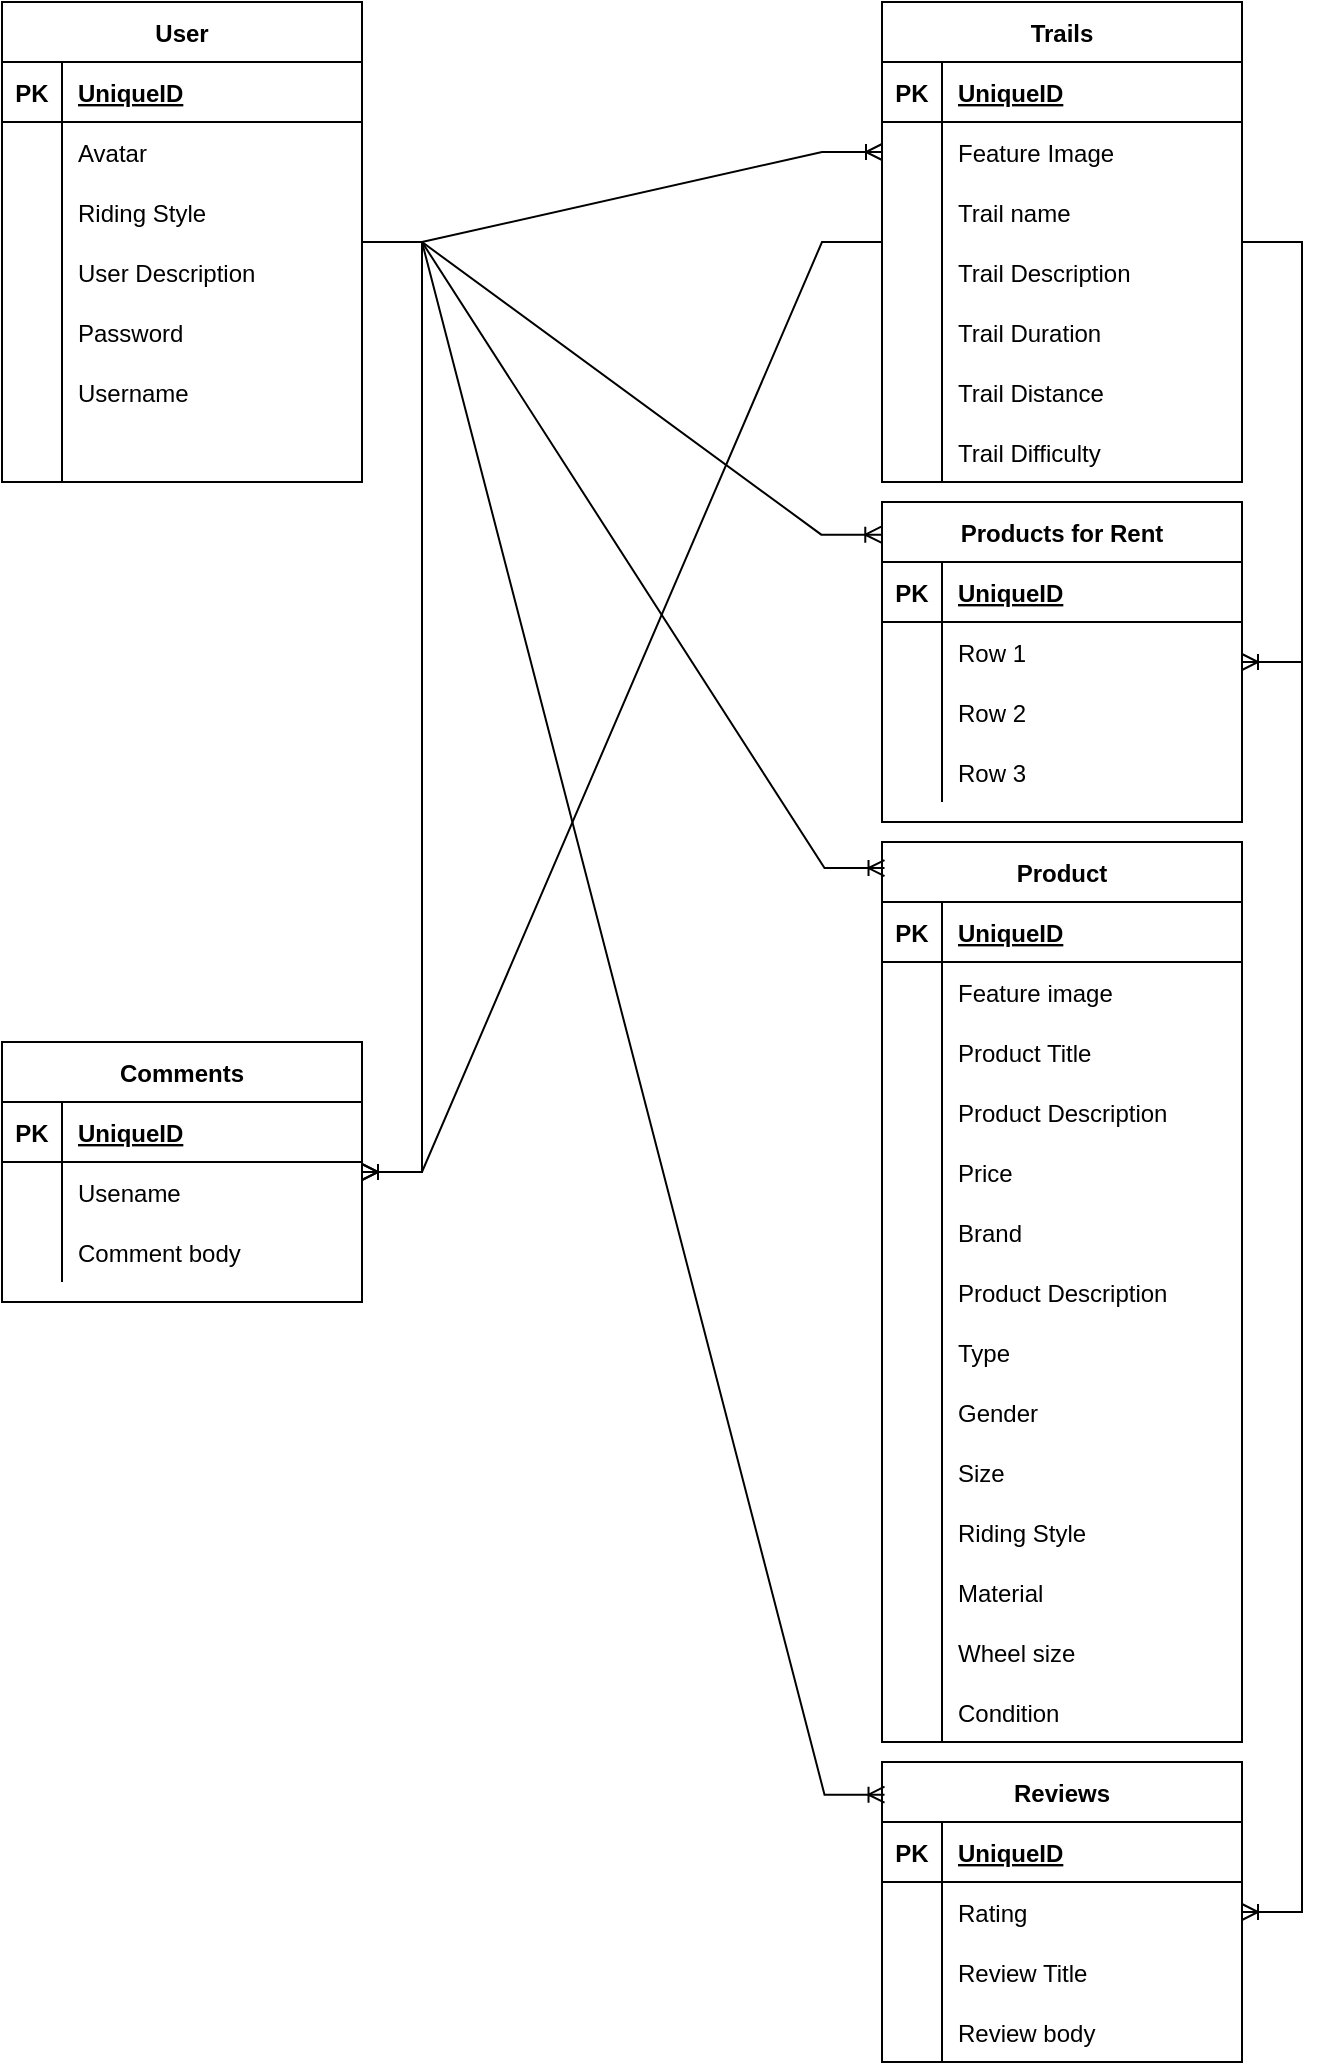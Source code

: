 <mxfile version="16.5.4" type="device"><diagram id="R2lEEEUBdFMjLlhIrx00" name="Page-1"><mxGraphModel dx="1577" dy="1077" grid="1" gridSize="10" guides="1" tooltips="1" connect="1" arrows="1" fold="1" page="1" pageScale="1" pageWidth="827" pageHeight="1169" math="0" shadow="0" extFonts="Permanent Marker^https://fonts.googleapis.com/css?family=Permanent+Marker"><root><mxCell id="0"/><mxCell id="1" parent="0"/><mxCell id="Z-iIayGd_TGUpHLgHh7J-2" value="User" style="shape=table;startSize=30;container=1;collapsible=1;childLayout=tableLayout;fixedRows=1;rowLines=0;fontStyle=1;align=center;resizeLast=1;" vertex="1" parent="1"><mxGeometry x="80" y="80" width="180" height="240" as="geometry"><mxRectangle x="90" y="190" width="60" height="30" as="alternateBounds"/></mxGeometry></mxCell><mxCell id="Z-iIayGd_TGUpHLgHh7J-3" value="" style="shape=tableRow;horizontal=0;startSize=0;swimlaneHead=0;swimlaneBody=0;fillColor=none;collapsible=0;dropTarget=0;points=[[0,0.5],[1,0.5]];portConstraint=eastwest;top=0;left=0;right=0;bottom=1;" vertex="1" parent="Z-iIayGd_TGUpHLgHh7J-2"><mxGeometry y="30" width="180" height="30" as="geometry"/></mxCell><mxCell id="Z-iIayGd_TGUpHLgHh7J-4" value="PK" style="shape=partialRectangle;connectable=0;fillColor=none;top=0;left=0;bottom=0;right=0;fontStyle=1;overflow=hidden;" vertex="1" parent="Z-iIayGd_TGUpHLgHh7J-3"><mxGeometry width="30" height="30" as="geometry"><mxRectangle width="30" height="30" as="alternateBounds"/></mxGeometry></mxCell><mxCell id="Z-iIayGd_TGUpHLgHh7J-5" value="UniqueID" style="shape=partialRectangle;connectable=0;fillColor=none;top=0;left=0;bottom=0;right=0;align=left;spacingLeft=6;fontStyle=5;overflow=hidden;" vertex="1" parent="Z-iIayGd_TGUpHLgHh7J-3"><mxGeometry x="30" width="150" height="30" as="geometry"><mxRectangle width="150" height="30" as="alternateBounds"/></mxGeometry></mxCell><mxCell id="Z-iIayGd_TGUpHLgHh7J-6" value="" style="shape=tableRow;horizontal=0;startSize=0;swimlaneHead=0;swimlaneBody=0;fillColor=none;collapsible=0;dropTarget=0;points=[[0,0.5],[1,0.5]];portConstraint=eastwest;top=0;left=0;right=0;bottom=0;" vertex="1" parent="Z-iIayGd_TGUpHLgHh7J-2"><mxGeometry y="60" width="180" height="30" as="geometry"/></mxCell><mxCell id="Z-iIayGd_TGUpHLgHh7J-7" value="" style="shape=partialRectangle;connectable=0;fillColor=none;top=0;left=0;bottom=0;right=0;editable=1;overflow=hidden;" vertex="1" parent="Z-iIayGd_TGUpHLgHh7J-6"><mxGeometry width="30" height="30" as="geometry"><mxRectangle width="30" height="30" as="alternateBounds"/></mxGeometry></mxCell><mxCell id="Z-iIayGd_TGUpHLgHh7J-8" value="Avatar" style="shape=partialRectangle;connectable=0;fillColor=none;top=0;left=0;bottom=0;right=0;align=left;spacingLeft=6;overflow=hidden;" vertex="1" parent="Z-iIayGd_TGUpHLgHh7J-6"><mxGeometry x="30" width="150" height="30" as="geometry"><mxRectangle width="150" height="30" as="alternateBounds"/></mxGeometry></mxCell><mxCell id="Z-iIayGd_TGUpHLgHh7J-18" value="" style="shape=tableRow;horizontal=0;startSize=0;swimlaneHead=0;swimlaneBody=0;fillColor=none;collapsible=0;dropTarget=0;points=[[0,0.5],[1,0.5]];portConstraint=eastwest;top=0;left=0;right=0;bottom=0;" vertex="1" parent="Z-iIayGd_TGUpHLgHh7J-2"><mxGeometry y="90" width="180" height="30" as="geometry"/></mxCell><mxCell id="Z-iIayGd_TGUpHLgHh7J-19" value="" style="shape=partialRectangle;connectable=0;fillColor=none;top=0;left=0;bottom=0;right=0;editable=1;overflow=hidden;" vertex="1" parent="Z-iIayGd_TGUpHLgHh7J-18"><mxGeometry width="30" height="30" as="geometry"><mxRectangle width="30" height="30" as="alternateBounds"/></mxGeometry></mxCell><mxCell id="Z-iIayGd_TGUpHLgHh7J-20" value="Riding Style" style="shape=partialRectangle;connectable=0;fillColor=none;top=0;left=0;bottom=0;right=0;align=left;spacingLeft=6;overflow=hidden;" vertex="1" parent="Z-iIayGd_TGUpHLgHh7J-18"><mxGeometry x="30" width="150" height="30" as="geometry"><mxRectangle width="150" height="30" as="alternateBounds"/></mxGeometry></mxCell><mxCell id="Z-iIayGd_TGUpHLgHh7J-15" value="" style="shape=tableRow;horizontal=0;startSize=0;swimlaneHead=0;swimlaneBody=0;fillColor=none;collapsible=0;dropTarget=0;points=[[0,0.5],[1,0.5]];portConstraint=eastwest;top=0;left=0;right=0;bottom=0;" vertex="1" parent="Z-iIayGd_TGUpHLgHh7J-2"><mxGeometry y="120" width="180" height="30" as="geometry"/></mxCell><mxCell id="Z-iIayGd_TGUpHLgHh7J-16" value="" style="shape=partialRectangle;connectable=0;fillColor=none;top=0;left=0;bottom=0;right=0;editable=1;overflow=hidden;" vertex="1" parent="Z-iIayGd_TGUpHLgHh7J-15"><mxGeometry width="30" height="30" as="geometry"><mxRectangle width="30" height="30" as="alternateBounds"/></mxGeometry></mxCell><mxCell id="Z-iIayGd_TGUpHLgHh7J-17" value="User Description" style="shape=partialRectangle;connectable=0;fillColor=none;top=0;left=0;bottom=0;right=0;align=left;spacingLeft=6;overflow=hidden;" vertex="1" parent="Z-iIayGd_TGUpHLgHh7J-15"><mxGeometry x="30" width="150" height="30" as="geometry"><mxRectangle width="150" height="30" as="alternateBounds"/></mxGeometry></mxCell><mxCell id="Z-iIayGd_TGUpHLgHh7J-12" value="" style="shape=tableRow;horizontal=0;startSize=0;swimlaneHead=0;swimlaneBody=0;fillColor=none;collapsible=0;dropTarget=0;points=[[0,0.5],[1,0.5]];portConstraint=eastwest;top=0;left=0;right=0;bottom=0;" vertex="1" parent="Z-iIayGd_TGUpHLgHh7J-2"><mxGeometry y="150" width="180" height="30" as="geometry"/></mxCell><mxCell id="Z-iIayGd_TGUpHLgHh7J-13" value="" style="shape=partialRectangle;connectable=0;fillColor=none;top=0;left=0;bottom=0;right=0;editable=1;overflow=hidden;" vertex="1" parent="Z-iIayGd_TGUpHLgHh7J-12"><mxGeometry width="30" height="30" as="geometry"><mxRectangle width="30" height="30" as="alternateBounds"/></mxGeometry></mxCell><mxCell id="Z-iIayGd_TGUpHLgHh7J-14" value="Password" style="shape=partialRectangle;connectable=0;fillColor=none;top=0;left=0;bottom=0;right=0;align=left;spacingLeft=6;overflow=hidden;" vertex="1" parent="Z-iIayGd_TGUpHLgHh7J-12"><mxGeometry x="30" width="150" height="30" as="geometry"><mxRectangle width="150" height="30" as="alternateBounds"/></mxGeometry></mxCell><mxCell id="Z-iIayGd_TGUpHLgHh7J-9" value="" style="shape=tableRow;horizontal=0;startSize=0;swimlaneHead=0;swimlaneBody=0;fillColor=none;collapsible=0;dropTarget=0;points=[[0,0.5],[1,0.5]];portConstraint=eastwest;top=0;left=0;right=0;bottom=0;" vertex="1" parent="Z-iIayGd_TGUpHLgHh7J-2"><mxGeometry y="180" width="180" height="30" as="geometry"/></mxCell><mxCell id="Z-iIayGd_TGUpHLgHh7J-10" value="" style="shape=partialRectangle;connectable=0;fillColor=none;top=0;left=0;bottom=0;right=0;editable=1;overflow=hidden;" vertex="1" parent="Z-iIayGd_TGUpHLgHh7J-9"><mxGeometry width="30" height="30" as="geometry"><mxRectangle width="30" height="30" as="alternateBounds"/></mxGeometry></mxCell><mxCell id="Z-iIayGd_TGUpHLgHh7J-11" value="Username" style="shape=partialRectangle;connectable=0;fillColor=none;top=0;left=0;bottom=0;right=0;align=left;spacingLeft=6;overflow=hidden;" vertex="1" parent="Z-iIayGd_TGUpHLgHh7J-9"><mxGeometry x="30" width="150" height="30" as="geometry"><mxRectangle width="150" height="30" as="alternateBounds"/></mxGeometry></mxCell><mxCell id="Z-iIayGd_TGUpHLgHh7J-21" value="" style="shape=tableRow;horizontal=0;startSize=0;swimlaneHead=0;swimlaneBody=0;fillColor=none;collapsible=0;dropTarget=0;points=[[0,0.5],[1,0.5]];portConstraint=eastwest;top=0;left=0;right=0;bottom=0;" vertex="1" parent="Z-iIayGd_TGUpHLgHh7J-2"><mxGeometry y="210" width="180" height="30" as="geometry"/></mxCell><mxCell id="Z-iIayGd_TGUpHLgHh7J-22" value="" style="shape=partialRectangle;connectable=0;fillColor=none;top=0;left=0;bottom=0;right=0;editable=1;overflow=hidden;" vertex="1" parent="Z-iIayGd_TGUpHLgHh7J-21"><mxGeometry width="30" height="30" as="geometry"><mxRectangle width="30" height="30" as="alternateBounds"/></mxGeometry></mxCell><mxCell id="Z-iIayGd_TGUpHLgHh7J-23" value="" style="shape=partialRectangle;connectable=0;fillColor=none;top=0;left=0;bottom=0;right=0;align=left;spacingLeft=6;overflow=hidden;" vertex="1" parent="Z-iIayGd_TGUpHLgHh7J-21"><mxGeometry x="30" width="150" height="30" as="geometry"><mxRectangle width="150" height="30" as="alternateBounds"/></mxGeometry></mxCell><mxCell id="Z-iIayGd_TGUpHLgHh7J-71" value="Trails" style="shape=table;startSize=30;container=1;collapsible=1;childLayout=tableLayout;fixedRows=1;rowLines=0;fontStyle=1;align=center;resizeLast=1;" vertex="1" parent="1"><mxGeometry x="520" y="80" width="180" height="240" as="geometry"/></mxCell><mxCell id="Z-iIayGd_TGUpHLgHh7J-72" value="" style="shape=tableRow;horizontal=0;startSize=0;swimlaneHead=0;swimlaneBody=0;fillColor=none;collapsible=0;dropTarget=0;points=[[0,0.5],[1,0.5]];portConstraint=eastwest;top=0;left=0;right=0;bottom=1;" vertex="1" parent="Z-iIayGd_TGUpHLgHh7J-71"><mxGeometry y="30" width="180" height="30" as="geometry"/></mxCell><mxCell id="Z-iIayGd_TGUpHLgHh7J-73" value="PK" style="shape=partialRectangle;connectable=0;fillColor=none;top=0;left=0;bottom=0;right=0;fontStyle=1;overflow=hidden;" vertex="1" parent="Z-iIayGd_TGUpHLgHh7J-72"><mxGeometry width="30" height="30" as="geometry"><mxRectangle width="30" height="30" as="alternateBounds"/></mxGeometry></mxCell><mxCell id="Z-iIayGd_TGUpHLgHh7J-74" value="UniqueID" style="shape=partialRectangle;connectable=0;fillColor=none;top=0;left=0;bottom=0;right=0;align=left;spacingLeft=6;fontStyle=5;overflow=hidden;" vertex="1" parent="Z-iIayGd_TGUpHLgHh7J-72"><mxGeometry x="30" width="150" height="30" as="geometry"><mxRectangle width="150" height="30" as="alternateBounds"/></mxGeometry></mxCell><mxCell id="Z-iIayGd_TGUpHLgHh7J-75" value="" style="shape=tableRow;horizontal=0;startSize=0;swimlaneHead=0;swimlaneBody=0;fillColor=none;collapsible=0;dropTarget=0;points=[[0,0.5],[1,0.5]];portConstraint=eastwest;top=0;left=0;right=0;bottom=0;" vertex="1" parent="Z-iIayGd_TGUpHLgHh7J-71"><mxGeometry y="60" width="180" height="30" as="geometry"/></mxCell><mxCell id="Z-iIayGd_TGUpHLgHh7J-76" value="" style="shape=partialRectangle;connectable=0;fillColor=none;top=0;left=0;bottom=0;right=0;editable=1;overflow=hidden;" vertex="1" parent="Z-iIayGd_TGUpHLgHh7J-75"><mxGeometry width="30" height="30" as="geometry"><mxRectangle width="30" height="30" as="alternateBounds"/></mxGeometry></mxCell><mxCell id="Z-iIayGd_TGUpHLgHh7J-77" value="Feature Image" style="shape=partialRectangle;connectable=0;fillColor=none;top=0;left=0;bottom=0;right=0;align=left;spacingLeft=6;overflow=hidden;" vertex="1" parent="Z-iIayGd_TGUpHLgHh7J-75"><mxGeometry x="30" width="150" height="30" as="geometry"><mxRectangle width="150" height="30" as="alternateBounds"/></mxGeometry></mxCell><mxCell id="Z-iIayGd_TGUpHLgHh7J-78" value="" style="shape=tableRow;horizontal=0;startSize=0;swimlaneHead=0;swimlaneBody=0;fillColor=none;collapsible=0;dropTarget=0;points=[[0,0.5],[1,0.5]];portConstraint=eastwest;top=0;left=0;right=0;bottom=0;" vertex="1" parent="Z-iIayGd_TGUpHLgHh7J-71"><mxGeometry y="90" width="180" height="30" as="geometry"/></mxCell><mxCell id="Z-iIayGd_TGUpHLgHh7J-79" value="" style="shape=partialRectangle;connectable=0;fillColor=none;top=0;left=0;bottom=0;right=0;editable=1;overflow=hidden;" vertex="1" parent="Z-iIayGd_TGUpHLgHh7J-78"><mxGeometry width="30" height="30" as="geometry"><mxRectangle width="30" height="30" as="alternateBounds"/></mxGeometry></mxCell><mxCell id="Z-iIayGd_TGUpHLgHh7J-80" value="Trail name" style="shape=partialRectangle;connectable=0;fillColor=none;top=0;left=0;bottom=0;right=0;align=left;spacingLeft=6;overflow=hidden;" vertex="1" parent="Z-iIayGd_TGUpHLgHh7J-78"><mxGeometry x="30" width="150" height="30" as="geometry"><mxRectangle width="150" height="30" as="alternateBounds"/></mxGeometry></mxCell><mxCell id="Z-iIayGd_TGUpHLgHh7J-81" value="" style="shape=tableRow;horizontal=0;startSize=0;swimlaneHead=0;swimlaneBody=0;fillColor=none;collapsible=0;dropTarget=0;points=[[0,0.5],[1,0.5]];portConstraint=eastwest;top=0;left=0;right=0;bottom=0;" vertex="1" parent="Z-iIayGd_TGUpHLgHh7J-71"><mxGeometry y="120" width="180" height="30" as="geometry"/></mxCell><mxCell id="Z-iIayGd_TGUpHLgHh7J-82" value="" style="shape=partialRectangle;connectable=0;fillColor=none;top=0;left=0;bottom=0;right=0;editable=1;overflow=hidden;" vertex="1" parent="Z-iIayGd_TGUpHLgHh7J-81"><mxGeometry width="30" height="30" as="geometry"><mxRectangle width="30" height="30" as="alternateBounds"/></mxGeometry></mxCell><mxCell id="Z-iIayGd_TGUpHLgHh7J-83" value="Trail Description" style="shape=partialRectangle;connectable=0;fillColor=none;top=0;left=0;bottom=0;right=0;align=left;spacingLeft=6;overflow=hidden;" vertex="1" parent="Z-iIayGd_TGUpHLgHh7J-81"><mxGeometry x="30" width="150" height="30" as="geometry"><mxRectangle width="150" height="30" as="alternateBounds"/></mxGeometry></mxCell><mxCell id="Z-iIayGd_TGUpHLgHh7J-93" value="" style="shape=tableRow;horizontal=0;startSize=0;swimlaneHead=0;swimlaneBody=0;fillColor=none;collapsible=0;dropTarget=0;points=[[0,0.5],[1,0.5]];portConstraint=eastwest;top=0;left=0;right=0;bottom=0;" vertex="1" parent="Z-iIayGd_TGUpHLgHh7J-71"><mxGeometry y="150" width="180" height="30" as="geometry"/></mxCell><mxCell id="Z-iIayGd_TGUpHLgHh7J-94" value="" style="shape=partialRectangle;connectable=0;fillColor=none;top=0;left=0;bottom=0;right=0;editable=1;overflow=hidden;" vertex="1" parent="Z-iIayGd_TGUpHLgHh7J-93"><mxGeometry width="30" height="30" as="geometry"><mxRectangle width="30" height="30" as="alternateBounds"/></mxGeometry></mxCell><mxCell id="Z-iIayGd_TGUpHLgHh7J-95" value="Trail Duration" style="shape=partialRectangle;connectable=0;fillColor=none;top=0;left=0;bottom=0;right=0;align=left;spacingLeft=6;overflow=hidden;" vertex="1" parent="Z-iIayGd_TGUpHLgHh7J-93"><mxGeometry x="30" width="150" height="30" as="geometry"><mxRectangle width="150" height="30" as="alternateBounds"/></mxGeometry></mxCell><mxCell id="Z-iIayGd_TGUpHLgHh7J-96" value="" style="shape=tableRow;horizontal=0;startSize=0;swimlaneHead=0;swimlaneBody=0;fillColor=none;collapsible=0;dropTarget=0;points=[[0,0.5],[1,0.5]];portConstraint=eastwest;top=0;left=0;right=0;bottom=0;" vertex="1" parent="Z-iIayGd_TGUpHLgHh7J-71"><mxGeometry y="180" width="180" height="30" as="geometry"/></mxCell><mxCell id="Z-iIayGd_TGUpHLgHh7J-97" value="" style="shape=partialRectangle;connectable=0;fillColor=none;top=0;left=0;bottom=0;right=0;editable=1;overflow=hidden;" vertex="1" parent="Z-iIayGd_TGUpHLgHh7J-96"><mxGeometry width="30" height="30" as="geometry"><mxRectangle width="30" height="30" as="alternateBounds"/></mxGeometry></mxCell><mxCell id="Z-iIayGd_TGUpHLgHh7J-98" value="Trail Distance" style="shape=partialRectangle;connectable=0;fillColor=none;top=0;left=0;bottom=0;right=0;align=left;spacingLeft=6;overflow=hidden;" vertex="1" parent="Z-iIayGd_TGUpHLgHh7J-96"><mxGeometry x="30" width="150" height="30" as="geometry"><mxRectangle width="150" height="30" as="alternateBounds"/></mxGeometry></mxCell><mxCell id="Z-iIayGd_TGUpHLgHh7J-99" value="" style="shape=tableRow;horizontal=0;startSize=0;swimlaneHead=0;swimlaneBody=0;fillColor=none;collapsible=0;dropTarget=0;points=[[0,0.5],[1,0.5]];portConstraint=eastwest;top=0;left=0;right=0;bottom=0;" vertex="1" parent="Z-iIayGd_TGUpHLgHh7J-71"><mxGeometry y="210" width="180" height="30" as="geometry"/></mxCell><mxCell id="Z-iIayGd_TGUpHLgHh7J-100" value="" style="shape=partialRectangle;connectable=0;fillColor=none;top=0;left=0;bottom=0;right=0;editable=1;overflow=hidden;" vertex="1" parent="Z-iIayGd_TGUpHLgHh7J-99"><mxGeometry width="30" height="30" as="geometry"><mxRectangle width="30" height="30" as="alternateBounds"/></mxGeometry></mxCell><mxCell id="Z-iIayGd_TGUpHLgHh7J-101" value="Trail Difficulty" style="shape=partialRectangle;connectable=0;fillColor=none;top=0;left=0;bottom=0;right=0;align=left;spacingLeft=6;overflow=hidden;" vertex="1" parent="Z-iIayGd_TGUpHLgHh7J-99"><mxGeometry x="30" width="150" height="30" as="geometry"><mxRectangle width="150" height="30" as="alternateBounds"/></mxGeometry></mxCell><mxCell id="Z-iIayGd_TGUpHLgHh7J-27" value="Product" style="shape=table;startSize=30;container=1;collapsible=1;childLayout=tableLayout;fixedRows=1;rowLines=0;fontStyle=1;align=center;resizeLast=1;" vertex="1" parent="1"><mxGeometry x="520" y="500" width="180" height="450" as="geometry"/></mxCell><mxCell id="Z-iIayGd_TGUpHLgHh7J-28" value="" style="shape=tableRow;horizontal=0;startSize=0;swimlaneHead=0;swimlaneBody=0;fillColor=none;collapsible=0;dropTarget=0;points=[[0,0.5],[1,0.5]];portConstraint=eastwest;top=0;left=0;right=0;bottom=1;" vertex="1" parent="Z-iIayGd_TGUpHLgHh7J-27"><mxGeometry y="30" width="180" height="30" as="geometry"/></mxCell><mxCell id="Z-iIayGd_TGUpHLgHh7J-29" value="PK" style="shape=partialRectangle;connectable=0;fillColor=none;top=0;left=0;bottom=0;right=0;fontStyle=1;overflow=hidden;" vertex="1" parent="Z-iIayGd_TGUpHLgHh7J-28"><mxGeometry width="30" height="30" as="geometry"><mxRectangle width="30" height="30" as="alternateBounds"/></mxGeometry></mxCell><mxCell id="Z-iIayGd_TGUpHLgHh7J-30" value="UniqueID" style="shape=partialRectangle;connectable=0;fillColor=none;top=0;left=0;bottom=0;right=0;align=left;spacingLeft=6;fontStyle=5;overflow=hidden;" vertex="1" parent="Z-iIayGd_TGUpHLgHh7J-28"><mxGeometry x="30" width="150" height="30" as="geometry"><mxRectangle width="150" height="30" as="alternateBounds"/></mxGeometry></mxCell><mxCell id="Z-iIayGd_TGUpHLgHh7J-31" value="" style="shape=tableRow;horizontal=0;startSize=0;swimlaneHead=0;swimlaneBody=0;fillColor=none;collapsible=0;dropTarget=0;points=[[0,0.5],[1,0.5]];portConstraint=eastwest;top=0;left=0;right=0;bottom=0;" vertex="1" parent="Z-iIayGd_TGUpHLgHh7J-27"><mxGeometry y="60" width="180" height="30" as="geometry"/></mxCell><mxCell id="Z-iIayGd_TGUpHLgHh7J-32" value="" style="shape=partialRectangle;connectable=0;fillColor=none;top=0;left=0;bottom=0;right=0;editable=1;overflow=hidden;" vertex="1" parent="Z-iIayGd_TGUpHLgHh7J-31"><mxGeometry width="30" height="30" as="geometry"><mxRectangle width="30" height="30" as="alternateBounds"/></mxGeometry></mxCell><mxCell id="Z-iIayGd_TGUpHLgHh7J-33" value="Feature image" style="shape=partialRectangle;connectable=0;fillColor=none;top=0;left=0;bottom=0;right=0;align=left;spacingLeft=6;overflow=hidden;" vertex="1" parent="Z-iIayGd_TGUpHLgHh7J-31"><mxGeometry x="30" width="150" height="30" as="geometry"><mxRectangle width="150" height="30" as="alternateBounds"/></mxGeometry></mxCell><mxCell id="Z-iIayGd_TGUpHLgHh7J-34" value="" style="shape=tableRow;horizontal=0;startSize=0;swimlaneHead=0;swimlaneBody=0;fillColor=none;collapsible=0;dropTarget=0;points=[[0,0.5],[1,0.5]];portConstraint=eastwest;top=0;left=0;right=0;bottom=0;" vertex="1" parent="Z-iIayGd_TGUpHLgHh7J-27"><mxGeometry y="90" width="180" height="30" as="geometry"/></mxCell><mxCell id="Z-iIayGd_TGUpHLgHh7J-35" value="" style="shape=partialRectangle;connectable=0;fillColor=none;top=0;left=0;bottom=0;right=0;editable=1;overflow=hidden;" vertex="1" parent="Z-iIayGd_TGUpHLgHh7J-34"><mxGeometry width="30" height="30" as="geometry"><mxRectangle width="30" height="30" as="alternateBounds"/></mxGeometry></mxCell><mxCell id="Z-iIayGd_TGUpHLgHh7J-36" value="Product Title" style="shape=partialRectangle;connectable=0;fillColor=none;top=0;left=0;bottom=0;right=0;align=left;spacingLeft=6;overflow=hidden;" vertex="1" parent="Z-iIayGd_TGUpHLgHh7J-34"><mxGeometry x="30" width="150" height="30" as="geometry"><mxRectangle width="150" height="30" as="alternateBounds"/></mxGeometry></mxCell><mxCell id="Z-iIayGd_TGUpHLgHh7J-37" value="" style="shape=tableRow;horizontal=0;startSize=0;swimlaneHead=0;swimlaneBody=0;fillColor=none;collapsible=0;dropTarget=0;points=[[0,0.5],[1,0.5]];portConstraint=eastwest;top=0;left=0;right=0;bottom=0;" vertex="1" parent="Z-iIayGd_TGUpHLgHh7J-27"><mxGeometry y="120" width="180" height="30" as="geometry"/></mxCell><mxCell id="Z-iIayGd_TGUpHLgHh7J-38" value="" style="shape=partialRectangle;connectable=0;fillColor=none;top=0;left=0;bottom=0;right=0;editable=1;overflow=hidden;" vertex="1" parent="Z-iIayGd_TGUpHLgHh7J-37"><mxGeometry width="30" height="30" as="geometry"><mxRectangle width="30" height="30" as="alternateBounds"/></mxGeometry></mxCell><mxCell id="Z-iIayGd_TGUpHLgHh7J-39" value="Product Description" style="shape=partialRectangle;connectable=0;fillColor=none;top=0;left=0;bottom=0;right=0;align=left;spacingLeft=6;overflow=hidden;" vertex="1" parent="Z-iIayGd_TGUpHLgHh7J-37"><mxGeometry x="30" width="150" height="30" as="geometry"><mxRectangle width="150" height="30" as="alternateBounds"/></mxGeometry></mxCell><mxCell id="Z-iIayGd_TGUpHLgHh7J-44" value="" style="shape=tableRow;horizontal=0;startSize=0;swimlaneHead=0;swimlaneBody=0;fillColor=none;collapsible=0;dropTarget=0;points=[[0,0.5],[1,0.5]];portConstraint=eastwest;top=0;left=0;right=0;bottom=0;" vertex="1" parent="Z-iIayGd_TGUpHLgHh7J-27"><mxGeometry y="150" width="180" height="30" as="geometry"/></mxCell><mxCell id="Z-iIayGd_TGUpHLgHh7J-45" value="" style="shape=partialRectangle;connectable=0;fillColor=none;top=0;left=0;bottom=0;right=0;editable=1;overflow=hidden;" vertex="1" parent="Z-iIayGd_TGUpHLgHh7J-44"><mxGeometry width="30" height="30" as="geometry"><mxRectangle width="30" height="30" as="alternateBounds"/></mxGeometry></mxCell><mxCell id="Z-iIayGd_TGUpHLgHh7J-46" value="Price" style="shape=partialRectangle;connectable=0;fillColor=none;top=0;left=0;bottom=0;right=0;align=left;spacingLeft=6;overflow=hidden;" vertex="1" parent="Z-iIayGd_TGUpHLgHh7J-44"><mxGeometry x="30" width="150" height="30" as="geometry"><mxRectangle width="150" height="30" as="alternateBounds"/></mxGeometry></mxCell><mxCell id="Z-iIayGd_TGUpHLgHh7J-47" value="" style="shape=tableRow;horizontal=0;startSize=0;swimlaneHead=0;swimlaneBody=0;fillColor=none;collapsible=0;dropTarget=0;points=[[0,0.5],[1,0.5]];portConstraint=eastwest;top=0;left=0;right=0;bottom=0;" vertex="1" parent="Z-iIayGd_TGUpHLgHh7J-27"><mxGeometry y="180" width="180" height="30" as="geometry"/></mxCell><mxCell id="Z-iIayGd_TGUpHLgHh7J-48" value="" style="shape=partialRectangle;connectable=0;fillColor=none;top=0;left=0;bottom=0;right=0;editable=1;overflow=hidden;" vertex="1" parent="Z-iIayGd_TGUpHLgHh7J-47"><mxGeometry width="30" height="30" as="geometry"><mxRectangle width="30" height="30" as="alternateBounds"/></mxGeometry></mxCell><mxCell id="Z-iIayGd_TGUpHLgHh7J-49" value="Brand" style="shape=partialRectangle;connectable=0;fillColor=none;top=0;left=0;bottom=0;right=0;align=left;spacingLeft=6;overflow=hidden;" vertex="1" parent="Z-iIayGd_TGUpHLgHh7J-47"><mxGeometry x="30" width="150" height="30" as="geometry"><mxRectangle width="150" height="30" as="alternateBounds"/></mxGeometry></mxCell><mxCell id="Z-iIayGd_TGUpHLgHh7J-50" value="" style="shape=tableRow;horizontal=0;startSize=0;swimlaneHead=0;swimlaneBody=0;fillColor=none;collapsible=0;dropTarget=0;points=[[0,0.5],[1,0.5]];portConstraint=eastwest;top=0;left=0;right=0;bottom=0;" vertex="1" parent="Z-iIayGd_TGUpHLgHh7J-27"><mxGeometry y="210" width="180" height="30" as="geometry"/></mxCell><mxCell id="Z-iIayGd_TGUpHLgHh7J-51" value="" style="shape=partialRectangle;connectable=0;fillColor=none;top=0;left=0;bottom=0;right=0;editable=1;overflow=hidden;" vertex="1" parent="Z-iIayGd_TGUpHLgHh7J-50"><mxGeometry width="30" height="30" as="geometry"><mxRectangle width="30" height="30" as="alternateBounds"/></mxGeometry></mxCell><mxCell id="Z-iIayGd_TGUpHLgHh7J-52" value="Product Description" style="shape=partialRectangle;connectable=0;fillColor=none;top=0;left=0;bottom=0;right=0;align=left;spacingLeft=6;overflow=hidden;" vertex="1" parent="Z-iIayGd_TGUpHLgHh7J-50"><mxGeometry x="30" width="150" height="30" as="geometry"><mxRectangle width="150" height="30" as="alternateBounds"/></mxGeometry></mxCell><mxCell id="Z-iIayGd_TGUpHLgHh7J-53" value="" style="shape=tableRow;horizontal=0;startSize=0;swimlaneHead=0;swimlaneBody=0;fillColor=none;collapsible=0;dropTarget=0;points=[[0,0.5],[1,0.5]];portConstraint=eastwest;top=0;left=0;right=0;bottom=0;" vertex="1" parent="Z-iIayGd_TGUpHLgHh7J-27"><mxGeometry y="240" width="180" height="30" as="geometry"/></mxCell><mxCell id="Z-iIayGd_TGUpHLgHh7J-54" value="" style="shape=partialRectangle;connectable=0;fillColor=none;top=0;left=0;bottom=0;right=0;editable=1;overflow=hidden;" vertex="1" parent="Z-iIayGd_TGUpHLgHh7J-53"><mxGeometry width="30" height="30" as="geometry"><mxRectangle width="30" height="30" as="alternateBounds"/></mxGeometry></mxCell><mxCell id="Z-iIayGd_TGUpHLgHh7J-55" value="Type" style="shape=partialRectangle;connectable=0;fillColor=none;top=0;left=0;bottom=0;right=0;align=left;spacingLeft=6;overflow=hidden;" vertex="1" parent="Z-iIayGd_TGUpHLgHh7J-53"><mxGeometry x="30" width="150" height="30" as="geometry"><mxRectangle width="150" height="30" as="alternateBounds"/></mxGeometry></mxCell><mxCell id="Z-iIayGd_TGUpHLgHh7J-56" value="" style="shape=tableRow;horizontal=0;startSize=0;swimlaneHead=0;swimlaneBody=0;fillColor=none;collapsible=0;dropTarget=0;points=[[0,0.5],[1,0.5]];portConstraint=eastwest;top=0;left=0;right=0;bottom=0;" vertex="1" parent="Z-iIayGd_TGUpHLgHh7J-27"><mxGeometry y="270" width="180" height="30" as="geometry"/></mxCell><mxCell id="Z-iIayGd_TGUpHLgHh7J-57" value="" style="shape=partialRectangle;connectable=0;fillColor=none;top=0;left=0;bottom=0;right=0;editable=1;overflow=hidden;" vertex="1" parent="Z-iIayGd_TGUpHLgHh7J-56"><mxGeometry width="30" height="30" as="geometry"><mxRectangle width="30" height="30" as="alternateBounds"/></mxGeometry></mxCell><mxCell id="Z-iIayGd_TGUpHLgHh7J-58" value="Gender" style="shape=partialRectangle;connectable=0;fillColor=none;top=0;left=0;bottom=0;right=0;align=left;spacingLeft=6;overflow=hidden;" vertex="1" parent="Z-iIayGd_TGUpHLgHh7J-56"><mxGeometry x="30" width="150" height="30" as="geometry"><mxRectangle width="150" height="30" as="alternateBounds"/></mxGeometry></mxCell><mxCell id="Z-iIayGd_TGUpHLgHh7J-59" value="" style="shape=tableRow;horizontal=0;startSize=0;swimlaneHead=0;swimlaneBody=0;fillColor=none;collapsible=0;dropTarget=0;points=[[0,0.5],[1,0.5]];portConstraint=eastwest;top=0;left=0;right=0;bottom=0;" vertex="1" parent="Z-iIayGd_TGUpHLgHh7J-27"><mxGeometry y="300" width="180" height="30" as="geometry"/></mxCell><mxCell id="Z-iIayGd_TGUpHLgHh7J-60" value="" style="shape=partialRectangle;connectable=0;fillColor=none;top=0;left=0;bottom=0;right=0;editable=1;overflow=hidden;" vertex="1" parent="Z-iIayGd_TGUpHLgHh7J-59"><mxGeometry width="30" height="30" as="geometry"><mxRectangle width="30" height="30" as="alternateBounds"/></mxGeometry></mxCell><mxCell id="Z-iIayGd_TGUpHLgHh7J-61" value="Size" style="shape=partialRectangle;connectable=0;fillColor=none;top=0;left=0;bottom=0;right=0;align=left;spacingLeft=6;overflow=hidden;" vertex="1" parent="Z-iIayGd_TGUpHLgHh7J-59"><mxGeometry x="30" width="150" height="30" as="geometry"><mxRectangle width="150" height="30" as="alternateBounds"/></mxGeometry></mxCell><mxCell id="Z-iIayGd_TGUpHLgHh7J-62" value="" style="shape=tableRow;horizontal=0;startSize=0;swimlaneHead=0;swimlaneBody=0;fillColor=none;collapsible=0;dropTarget=0;points=[[0,0.5],[1,0.5]];portConstraint=eastwest;top=0;left=0;right=0;bottom=0;" vertex="1" parent="Z-iIayGd_TGUpHLgHh7J-27"><mxGeometry y="330" width="180" height="30" as="geometry"/></mxCell><mxCell id="Z-iIayGd_TGUpHLgHh7J-63" value="" style="shape=partialRectangle;connectable=0;fillColor=none;top=0;left=0;bottom=0;right=0;editable=1;overflow=hidden;" vertex="1" parent="Z-iIayGd_TGUpHLgHh7J-62"><mxGeometry width="30" height="30" as="geometry"><mxRectangle width="30" height="30" as="alternateBounds"/></mxGeometry></mxCell><mxCell id="Z-iIayGd_TGUpHLgHh7J-64" value="Riding Style" style="shape=partialRectangle;connectable=0;fillColor=none;top=0;left=0;bottom=0;right=0;align=left;spacingLeft=6;overflow=hidden;" vertex="1" parent="Z-iIayGd_TGUpHLgHh7J-62"><mxGeometry x="30" width="150" height="30" as="geometry"><mxRectangle width="150" height="30" as="alternateBounds"/></mxGeometry></mxCell><mxCell id="Z-iIayGd_TGUpHLgHh7J-65" value="" style="shape=tableRow;horizontal=0;startSize=0;swimlaneHead=0;swimlaneBody=0;fillColor=none;collapsible=0;dropTarget=0;points=[[0,0.5],[1,0.5]];portConstraint=eastwest;top=0;left=0;right=0;bottom=0;" vertex="1" parent="Z-iIayGd_TGUpHLgHh7J-27"><mxGeometry y="360" width="180" height="30" as="geometry"/></mxCell><mxCell id="Z-iIayGd_TGUpHLgHh7J-66" value="" style="shape=partialRectangle;connectable=0;fillColor=none;top=0;left=0;bottom=0;right=0;editable=1;overflow=hidden;" vertex="1" parent="Z-iIayGd_TGUpHLgHh7J-65"><mxGeometry width="30" height="30" as="geometry"><mxRectangle width="30" height="30" as="alternateBounds"/></mxGeometry></mxCell><mxCell id="Z-iIayGd_TGUpHLgHh7J-67" value="Material" style="shape=partialRectangle;connectable=0;fillColor=none;top=0;left=0;bottom=0;right=0;align=left;spacingLeft=6;overflow=hidden;" vertex="1" parent="Z-iIayGd_TGUpHLgHh7J-65"><mxGeometry x="30" width="150" height="30" as="geometry"><mxRectangle width="150" height="30" as="alternateBounds"/></mxGeometry></mxCell><mxCell id="Z-iIayGd_TGUpHLgHh7J-68" value="" style="shape=tableRow;horizontal=0;startSize=0;swimlaneHead=0;swimlaneBody=0;fillColor=none;collapsible=0;dropTarget=0;points=[[0,0.5],[1,0.5]];portConstraint=eastwest;top=0;left=0;right=0;bottom=0;" vertex="1" parent="Z-iIayGd_TGUpHLgHh7J-27"><mxGeometry y="390" width="180" height="30" as="geometry"/></mxCell><mxCell id="Z-iIayGd_TGUpHLgHh7J-69" value="" style="shape=partialRectangle;connectable=0;fillColor=none;top=0;left=0;bottom=0;right=0;editable=1;overflow=hidden;" vertex="1" parent="Z-iIayGd_TGUpHLgHh7J-68"><mxGeometry width="30" height="30" as="geometry"><mxRectangle width="30" height="30" as="alternateBounds"/></mxGeometry></mxCell><mxCell id="Z-iIayGd_TGUpHLgHh7J-70" value="Wheel size" style="shape=partialRectangle;connectable=0;fillColor=none;top=0;left=0;bottom=0;right=0;align=left;spacingLeft=6;overflow=hidden;" vertex="1" parent="Z-iIayGd_TGUpHLgHh7J-68"><mxGeometry x="30" width="150" height="30" as="geometry"><mxRectangle width="150" height="30" as="alternateBounds"/></mxGeometry></mxCell><mxCell id="Z-iIayGd_TGUpHLgHh7J-24" value="" style="shape=tableRow;horizontal=0;startSize=0;swimlaneHead=0;swimlaneBody=0;fillColor=none;collapsible=0;dropTarget=0;points=[[0,0.5],[1,0.5]];portConstraint=eastwest;top=0;left=0;right=0;bottom=0;" vertex="1" parent="Z-iIayGd_TGUpHLgHh7J-27"><mxGeometry y="420" width="180" height="30" as="geometry"/></mxCell><mxCell id="Z-iIayGd_TGUpHLgHh7J-25" value="" style="shape=partialRectangle;connectable=0;fillColor=none;top=0;left=0;bottom=0;right=0;editable=1;overflow=hidden;" vertex="1" parent="Z-iIayGd_TGUpHLgHh7J-24"><mxGeometry width="30" height="30" as="geometry"><mxRectangle width="30" height="30" as="alternateBounds"/></mxGeometry></mxCell><mxCell id="Z-iIayGd_TGUpHLgHh7J-26" value="Condition" style="shape=partialRectangle;connectable=0;fillColor=none;top=0;left=0;bottom=0;right=0;align=left;spacingLeft=6;overflow=hidden;" vertex="1" parent="Z-iIayGd_TGUpHLgHh7J-24"><mxGeometry x="30" width="150" height="30" as="geometry"><mxRectangle width="150" height="30" as="alternateBounds"/></mxGeometry></mxCell><mxCell id="Z-iIayGd_TGUpHLgHh7J-104" value="Reviews" style="shape=table;startSize=30;container=1;collapsible=1;childLayout=tableLayout;fixedRows=1;rowLines=0;fontStyle=1;align=center;resizeLast=1;" vertex="1" parent="1"><mxGeometry x="520" y="960" width="180" height="150" as="geometry"/></mxCell><mxCell id="Z-iIayGd_TGUpHLgHh7J-105" value="" style="shape=tableRow;horizontal=0;startSize=0;swimlaneHead=0;swimlaneBody=0;fillColor=none;collapsible=0;dropTarget=0;points=[[0,0.5],[1,0.5]];portConstraint=eastwest;top=0;left=0;right=0;bottom=1;" vertex="1" parent="Z-iIayGd_TGUpHLgHh7J-104"><mxGeometry y="30" width="180" height="30" as="geometry"/></mxCell><mxCell id="Z-iIayGd_TGUpHLgHh7J-106" value="PK" style="shape=partialRectangle;connectable=0;fillColor=none;top=0;left=0;bottom=0;right=0;fontStyle=1;overflow=hidden;" vertex="1" parent="Z-iIayGd_TGUpHLgHh7J-105"><mxGeometry width="30" height="30" as="geometry"><mxRectangle width="30" height="30" as="alternateBounds"/></mxGeometry></mxCell><mxCell id="Z-iIayGd_TGUpHLgHh7J-107" value="UniqueID" style="shape=partialRectangle;connectable=0;fillColor=none;top=0;left=0;bottom=0;right=0;align=left;spacingLeft=6;fontStyle=5;overflow=hidden;" vertex="1" parent="Z-iIayGd_TGUpHLgHh7J-105"><mxGeometry x="30" width="150" height="30" as="geometry"><mxRectangle width="150" height="30" as="alternateBounds"/></mxGeometry></mxCell><mxCell id="Z-iIayGd_TGUpHLgHh7J-108" value="" style="shape=tableRow;horizontal=0;startSize=0;swimlaneHead=0;swimlaneBody=0;fillColor=none;collapsible=0;dropTarget=0;points=[[0,0.5],[1,0.5]];portConstraint=eastwest;top=0;left=0;right=0;bottom=0;" vertex="1" parent="Z-iIayGd_TGUpHLgHh7J-104"><mxGeometry y="60" width="180" height="30" as="geometry"/></mxCell><mxCell id="Z-iIayGd_TGUpHLgHh7J-109" value="" style="shape=partialRectangle;connectable=0;fillColor=none;top=0;left=0;bottom=0;right=0;editable=1;overflow=hidden;" vertex="1" parent="Z-iIayGd_TGUpHLgHh7J-108"><mxGeometry width="30" height="30" as="geometry"><mxRectangle width="30" height="30" as="alternateBounds"/></mxGeometry></mxCell><mxCell id="Z-iIayGd_TGUpHLgHh7J-110" value="Rating" style="shape=partialRectangle;connectable=0;fillColor=none;top=0;left=0;bottom=0;right=0;align=left;spacingLeft=6;overflow=hidden;" vertex="1" parent="Z-iIayGd_TGUpHLgHh7J-108"><mxGeometry x="30" width="150" height="30" as="geometry"><mxRectangle width="150" height="30" as="alternateBounds"/></mxGeometry></mxCell><mxCell id="Z-iIayGd_TGUpHLgHh7J-111" value="" style="shape=tableRow;horizontal=0;startSize=0;swimlaneHead=0;swimlaneBody=0;fillColor=none;collapsible=0;dropTarget=0;points=[[0,0.5],[1,0.5]];portConstraint=eastwest;top=0;left=0;right=0;bottom=0;" vertex="1" parent="Z-iIayGd_TGUpHLgHh7J-104"><mxGeometry y="90" width="180" height="30" as="geometry"/></mxCell><mxCell id="Z-iIayGd_TGUpHLgHh7J-112" value="" style="shape=partialRectangle;connectable=0;fillColor=none;top=0;left=0;bottom=0;right=0;editable=1;overflow=hidden;" vertex="1" parent="Z-iIayGd_TGUpHLgHh7J-111"><mxGeometry width="30" height="30" as="geometry"><mxRectangle width="30" height="30" as="alternateBounds"/></mxGeometry></mxCell><mxCell id="Z-iIayGd_TGUpHLgHh7J-113" value="Review Title" style="shape=partialRectangle;connectable=0;fillColor=none;top=0;left=0;bottom=0;right=0;align=left;spacingLeft=6;overflow=hidden;" vertex="1" parent="Z-iIayGd_TGUpHLgHh7J-111"><mxGeometry x="30" width="150" height="30" as="geometry"><mxRectangle width="150" height="30" as="alternateBounds"/></mxGeometry></mxCell><mxCell id="Z-iIayGd_TGUpHLgHh7J-114" value="" style="shape=tableRow;horizontal=0;startSize=0;swimlaneHead=0;swimlaneBody=0;fillColor=none;collapsible=0;dropTarget=0;points=[[0,0.5],[1,0.5]];portConstraint=eastwest;top=0;left=0;right=0;bottom=0;" vertex="1" parent="Z-iIayGd_TGUpHLgHh7J-104"><mxGeometry y="120" width="180" height="30" as="geometry"/></mxCell><mxCell id="Z-iIayGd_TGUpHLgHh7J-115" value="" style="shape=partialRectangle;connectable=0;fillColor=none;top=0;left=0;bottom=0;right=0;editable=1;overflow=hidden;" vertex="1" parent="Z-iIayGd_TGUpHLgHh7J-114"><mxGeometry width="30" height="30" as="geometry"><mxRectangle width="30" height="30" as="alternateBounds"/></mxGeometry></mxCell><mxCell id="Z-iIayGd_TGUpHLgHh7J-116" value="Review body" style="shape=partialRectangle;connectable=0;fillColor=none;top=0;left=0;bottom=0;right=0;align=left;spacingLeft=6;overflow=hidden;" vertex="1" parent="Z-iIayGd_TGUpHLgHh7J-114"><mxGeometry x="30" width="150" height="30" as="geometry"><mxRectangle width="150" height="30" as="alternateBounds"/></mxGeometry></mxCell><mxCell id="Z-iIayGd_TGUpHLgHh7J-130" value="Products for Rent" style="shape=table;startSize=30;container=1;collapsible=1;childLayout=tableLayout;fixedRows=1;rowLines=0;fontStyle=1;align=center;resizeLast=1;" vertex="1" parent="1"><mxGeometry x="520" y="330" width="180" height="160" as="geometry"/></mxCell><mxCell id="Z-iIayGd_TGUpHLgHh7J-131" value="" style="shape=tableRow;horizontal=0;startSize=0;swimlaneHead=0;swimlaneBody=0;fillColor=none;collapsible=0;dropTarget=0;points=[[0,0.5],[1,0.5]];portConstraint=eastwest;top=0;left=0;right=0;bottom=1;" vertex="1" parent="Z-iIayGd_TGUpHLgHh7J-130"><mxGeometry y="30" width="180" height="30" as="geometry"/></mxCell><mxCell id="Z-iIayGd_TGUpHLgHh7J-132" value="PK" style="shape=partialRectangle;connectable=0;fillColor=none;top=0;left=0;bottom=0;right=0;fontStyle=1;overflow=hidden;" vertex="1" parent="Z-iIayGd_TGUpHLgHh7J-131"><mxGeometry width="30" height="30" as="geometry"><mxRectangle width="30" height="30" as="alternateBounds"/></mxGeometry></mxCell><mxCell id="Z-iIayGd_TGUpHLgHh7J-133" value="UniqueID" style="shape=partialRectangle;connectable=0;fillColor=none;top=0;left=0;bottom=0;right=0;align=left;spacingLeft=6;fontStyle=5;overflow=hidden;" vertex="1" parent="Z-iIayGd_TGUpHLgHh7J-131"><mxGeometry x="30" width="150" height="30" as="geometry"><mxRectangle width="150" height="30" as="alternateBounds"/></mxGeometry></mxCell><mxCell id="Z-iIayGd_TGUpHLgHh7J-134" value="" style="shape=tableRow;horizontal=0;startSize=0;swimlaneHead=0;swimlaneBody=0;fillColor=none;collapsible=0;dropTarget=0;points=[[0,0.5],[1,0.5]];portConstraint=eastwest;top=0;left=0;right=0;bottom=0;" vertex="1" parent="Z-iIayGd_TGUpHLgHh7J-130"><mxGeometry y="60" width="180" height="30" as="geometry"/></mxCell><mxCell id="Z-iIayGd_TGUpHLgHh7J-135" value="" style="shape=partialRectangle;connectable=0;fillColor=none;top=0;left=0;bottom=0;right=0;editable=1;overflow=hidden;" vertex="1" parent="Z-iIayGd_TGUpHLgHh7J-134"><mxGeometry width="30" height="30" as="geometry"><mxRectangle width="30" height="30" as="alternateBounds"/></mxGeometry></mxCell><mxCell id="Z-iIayGd_TGUpHLgHh7J-136" value="Row 1" style="shape=partialRectangle;connectable=0;fillColor=none;top=0;left=0;bottom=0;right=0;align=left;spacingLeft=6;overflow=hidden;" vertex="1" parent="Z-iIayGd_TGUpHLgHh7J-134"><mxGeometry x="30" width="150" height="30" as="geometry"><mxRectangle width="150" height="30" as="alternateBounds"/></mxGeometry></mxCell><mxCell id="Z-iIayGd_TGUpHLgHh7J-137" value="" style="shape=tableRow;horizontal=0;startSize=0;swimlaneHead=0;swimlaneBody=0;fillColor=none;collapsible=0;dropTarget=0;points=[[0,0.5],[1,0.5]];portConstraint=eastwest;top=0;left=0;right=0;bottom=0;" vertex="1" parent="Z-iIayGd_TGUpHLgHh7J-130"><mxGeometry y="90" width="180" height="30" as="geometry"/></mxCell><mxCell id="Z-iIayGd_TGUpHLgHh7J-138" value="" style="shape=partialRectangle;connectable=0;fillColor=none;top=0;left=0;bottom=0;right=0;editable=1;overflow=hidden;" vertex="1" parent="Z-iIayGd_TGUpHLgHh7J-137"><mxGeometry width="30" height="30" as="geometry"><mxRectangle width="30" height="30" as="alternateBounds"/></mxGeometry></mxCell><mxCell id="Z-iIayGd_TGUpHLgHh7J-139" value="Row 2" style="shape=partialRectangle;connectable=0;fillColor=none;top=0;left=0;bottom=0;right=0;align=left;spacingLeft=6;overflow=hidden;" vertex="1" parent="Z-iIayGd_TGUpHLgHh7J-137"><mxGeometry x="30" width="150" height="30" as="geometry"><mxRectangle width="150" height="30" as="alternateBounds"/></mxGeometry></mxCell><mxCell id="Z-iIayGd_TGUpHLgHh7J-140" value="" style="shape=tableRow;horizontal=0;startSize=0;swimlaneHead=0;swimlaneBody=0;fillColor=none;collapsible=0;dropTarget=0;points=[[0,0.5],[1,0.5]];portConstraint=eastwest;top=0;left=0;right=0;bottom=0;" vertex="1" parent="Z-iIayGd_TGUpHLgHh7J-130"><mxGeometry y="120" width="180" height="30" as="geometry"/></mxCell><mxCell id="Z-iIayGd_TGUpHLgHh7J-141" value="" style="shape=partialRectangle;connectable=0;fillColor=none;top=0;left=0;bottom=0;right=0;editable=1;overflow=hidden;" vertex="1" parent="Z-iIayGd_TGUpHLgHh7J-140"><mxGeometry width="30" height="30" as="geometry"><mxRectangle width="30" height="30" as="alternateBounds"/></mxGeometry></mxCell><mxCell id="Z-iIayGd_TGUpHLgHh7J-142" value="Row 3" style="shape=partialRectangle;connectable=0;fillColor=none;top=0;left=0;bottom=0;right=0;align=left;spacingLeft=6;overflow=hidden;" vertex="1" parent="Z-iIayGd_TGUpHLgHh7J-140"><mxGeometry x="30" width="150" height="30" as="geometry"><mxRectangle width="150" height="30" as="alternateBounds"/></mxGeometry></mxCell><mxCell id="Z-iIayGd_TGUpHLgHh7J-145" value="" style="edgeStyle=entityRelationEdgeStyle;fontSize=12;html=1;endArrow=ERoneToMany;rounded=0;strokeColor=default;entryX=0;entryY=0.5;entryDx=0;entryDy=0;" edge="1" parent="1" source="Z-iIayGd_TGUpHLgHh7J-2" target="Z-iIayGd_TGUpHLgHh7J-75"><mxGeometry width="100" height="100" relative="1" as="geometry"><mxPoint x="450" y="520" as="sourcePoint"/><mxPoint x="550" y="420" as="targetPoint"/></mxGeometry></mxCell><mxCell id="Z-iIayGd_TGUpHLgHh7J-148" value="" style="edgeStyle=entityRelationEdgeStyle;fontSize=12;html=1;endArrow=ERoneToMany;rounded=0;strokeColor=default;entryX=-0.002;entryY=0.102;entryDx=0;entryDy=0;entryPerimeter=0;" edge="1" parent="1" source="Z-iIayGd_TGUpHLgHh7J-2" target="Z-iIayGd_TGUpHLgHh7J-130"><mxGeometry width="100" height="100" relative="1" as="geometry"><mxPoint x="410" y="500" as="sourcePoint"/><mxPoint x="510" y="400" as="targetPoint"/></mxGeometry></mxCell><mxCell id="Z-iIayGd_TGUpHLgHh7J-149" value="" style="edgeStyle=entityRelationEdgeStyle;fontSize=12;html=1;endArrow=ERoneToMany;rounded=0;strokeColor=default;entryX=0.007;entryY=0.029;entryDx=0;entryDy=0;entryPerimeter=0;" edge="1" parent="1" source="Z-iIayGd_TGUpHLgHh7J-2" target="Z-iIayGd_TGUpHLgHh7J-27"><mxGeometry width="100" height="100" relative="1" as="geometry"><mxPoint x="410" y="500" as="sourcePoint"/><mxPoint x="510" y="400" as="targetPoint"/></mxGeometry></mxCell><mxCell id="Z-iIayGd_TGUpHLgHh7J-151" value="" style="edgeStyle=entityRelationEdgeStyle;fontSize=12;html=1;endArrow=ERoneToMany;rounded=0;strokeColor=default;entryX=0.007;entryY=0.109;entryDx=0;entryDy=0;entryPerimeter=0;" edge="1" parent="1" source="Z-iIayGd_TGUpHLgHh7J-2" target="Z-iIayGd_TGUpHLgHh7J-104"><mxGeometry width="100" height="100" relative="1" as="geometry"><mxPoint x="410" y="680" as="sourcePoint"/><mxPoint x="510" y="580" as="targetPoint"/></mxGeometry></mxCell><mxCell id="Z-iIayGd_TGUpHLgHh7J-152" value="" style="edgeStyle=entityRelationEdgeStyle;fontSize=12;html=1;endArrow=ERoneToMany;rounded=0;strokeColor=default;" edge="1" parent="1" source="Z-iIayGd_TGUpHLgHh7J-71" target="Z-iIayGd_TGUpHLgHh7J-104"><mxGeometry width="100" height="100" relative="1" as="geometry"><mxPoint x="820" y="190" as="sourcePoint"/><mxPoint x="920" y="90" as="targetPoint"/></mxGeometry></mxCell><mxCell id="Z-iIayGd_TGUpHLgHh7J-153" value="" style="edgeStyle=entityRelationEdgeStyle;fontSize=12;html=1;endArrow=ERoneToMany;rounded=0;strokeColor=default;" edge="1" parent="1" source="Z-iIayGd_TGUpHLgHh7J-71" target="Z-iIayGd_TGUpHLgHh7J-130"><mxGeometry width="100" height="100" relative="1" as="geometry"><mxPoint x="410" y="680" as="sourcePoint"/><mxPoint x="510" y="580" as="targetPoint"/></mxGeometry></mxCell><mxCell id="Z-iIayGd_TGUpHLgHh7J-188" value="Comments" style="shape=table;startSize=30;container=1;collapsible=1;childLayout=tableLayout;fixedRows=1;rowLines=0;fontStyle=1;align=center;resizeLast=1;" vertex="1" parent="1"><mxGeometry x="80" y="600" width="180" height="130" as="geometry"/></mxCell><mxCell id="Z-iIayGd_TGUpHLgHh7J-189" value="" style="shape=tableRow;horizontal=0;startSize=0;swimlaneHead=0;swimlaneBody=0;fillColor=none;collapsible=0;dropTarget=0;points=[[0,0.5],[1,0.5]];portConstraint=eastwest;top=0;left=0;right=0;bottom=1;" vertex="1" parent="Z-iIayGd_TGUpHLgHh7J-188"><mxGeometry y="30" width="180" height="30" as="geometry"/></mxCell><mxCell id="Z-iIayGd_TGUpHLgHh7J-190" value="PK" style="shape=partialRectangle;connectable=0;fillColor=none;top=0;left=0;bottom=0;right=0;fontStyle=1;overflow=hidden;" vertex="1" parent="Z-iIayGd_TGUpHLgHh7J-189"><mxGeometry width="30" height="30" as="geometry"><mxRectangle width="30" height="30" as="alternateBounds"/></mxGeometry></mxCell><mxCell id="Z-iIayGd_TGUpHLgHh7J-191" value="UniqueID" style="shape=partialRectangle;connectable=0;fillColor=none;top=0;left=0;bottom=0;right=0;align=left;spacingLeft=6;fontStyle=5;overflow=hidden;" vertex="1" parent="Z-iIayGd_TGUpHLgHh7J-189"><mxGeometry x="30" width="150" height="30" as="geometry"><mxRectangle width="150" height="30" as="alternateBounds"/></mxGeometry></mxCell><mxCell id="Z-iIayGd_TGUpHLgHh7J-192" value="" style="shape=tableRow;horizontal=0;startSize=0;swimlaneHead=0;swimlaneBody=0;fillColor=none;collapsible=0;dropTarget=0;points=[[0,0.5],[1,0.5]];portConstraint=eastwest;top=0;left=0;right=0;bottom=0;" vertex="1" parent="Z-iIayGd_TGUpHLgHh7J-188"><mxGeometry y="60" width="180" height="30" as="geometry"/></mxCell><mxCell id="Z-iIayGd_TGUpHLgHh7J-193" value="" style="shape=partialRectangle;connectable=0;fillColor=none;top=0;left=0;bottom=0;right=0;editable=1;overflow=hidden;" vertex="1" parent="Z-iIayGd_TGUpHLgHh7J-192"><mxGeometry width="30" height="30" as="geometry"><mxRectangle width="30" height="30" as="alternateBounds"/></mxGeometry></mxCell><mxCell id="Z-iIayGd_TGUpHLgHh7J-194" value="Usename" style="shape=partialRectangle;connectable=0;fillColor=none;top=0;left=0;bottom=0;right=0;align=left;spacingLeft=6;overflow=hidden;" vertex="1" parent="Z-iIayGd_TGUpHLgHh7J-192"><mxGeometry x="30" width="150" height="30" as="geometry"><mxRectangle width="150" height="30" as="alternateBounds"/></mxGeometry></mxCell><mxCell id="Z-iIayGd_TGUpHLgHh7J-195" value="" style="shape=tableRow;horizontal=0;startSize=0;swimlaneHead=0;swimlaneBody=0;fillColor=none;collapsible=0;dropTarget=0;points=[[0,0.5],[1,0.5]];portConstraint=eastwest;top=0;left=0;right=0;bottom=0;" vertex="1" parent="Z-iIayGd_TGUpHLgHh7J-188"><mxGeometry y="90" width="180" height="30" as="geometry"/></mxCell><mxCell id="Z-iIayGd_TGUpHLgHh7J-196" value="" style="shape=partialRectangle;connectable=0;fillColor=none;top=0;left=0;bottom=0;right=0;editable=1;overflow=hidden;" vertex="1" parent="Z-iIayGd_TGUpHLgHh7J-195"><mxGeometry width="30" height="30" as="geometry"><mxRectangle width="30" height="30" as="alternateBounds"/></mxGeometry></mxCell><mxCell id="Z-iIayGd_TGUpHLgHh7J-197" value="Comment body" style="shape=partialRectangle;connectable=0;fillColor=none;top=0;left=0;bottom=0;right=0;align=left;spacingLeft=6;overflow=hidden;" vertex="1" parent="Z-iIayGd_TGUpHLgHh7J-195"><mxGeometry x="30" width="150" height="30" as="geometry"><mxRectangle width="150" height="30" as="alternateBounds"/></mxGeometry></mxCell><mxCell id="Z-iIayGd_TGUpHLgHh7J-201" value="" style="edgeStyle=entityRelationEdgeStyle;fontSize=12;html=1;endArrow=ERoneToMany;rounded=0;strokeColor=default;" edge="1" parent="1" source="Z-iIayGd_TGUpHLgHh7J-2" target="Z-iIayGd_TGUpHLgHh7J-188"><mxGeometry width="100" height="100" relative="1" as="geometry"><mxPoint x="510" y="630" as="sourcePoint"/><mxPoint x="610" y="530" as="targetPoint"/></mxGeometry></mxCell><mxCell id="Z-iIayGd_TGUpHLgHh7J-202" value="" style="edgeStyle=entityRelationEdgeStyle;fontSize=12;html=1;endArrow=ERoneToMany;rounded=0;strokeColor=default;" edge="1" parent="1" source="Z-iIayGd_TGUpHLgHh7J-71" target="Z-iIayGd_TGUpHLgHh7J-188"><mxGeometry width="100" height="100" relative="1" as="geometry"><mxPoint x="510" y="630" as="sourcePoint"/><mxPoint x="610" y="530" as="targetPoint"/></mxGeometry></mxCell></root></mxGraphModel></diagram></mxfile>